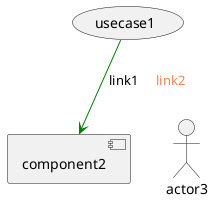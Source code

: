 {
  "sha1": "6jquc4yv352rvt3nkkw8j37b05nftpz",
  "insertion": {
    "when": "2024-05-30T20:48:20.974Z",
    "user": "plantuml@gmail.com"
  }
}
@startuml
skinparam arrowColor<<read>> #green
skinparam arrowColor<<write>> #line.dashed:blue;text:coral
usecase usecase1
component component2
actor actor3
usecase1 --> component2 <<read>> : link1
usecase1 --> actor3 <<write>> : link2
@enduml
